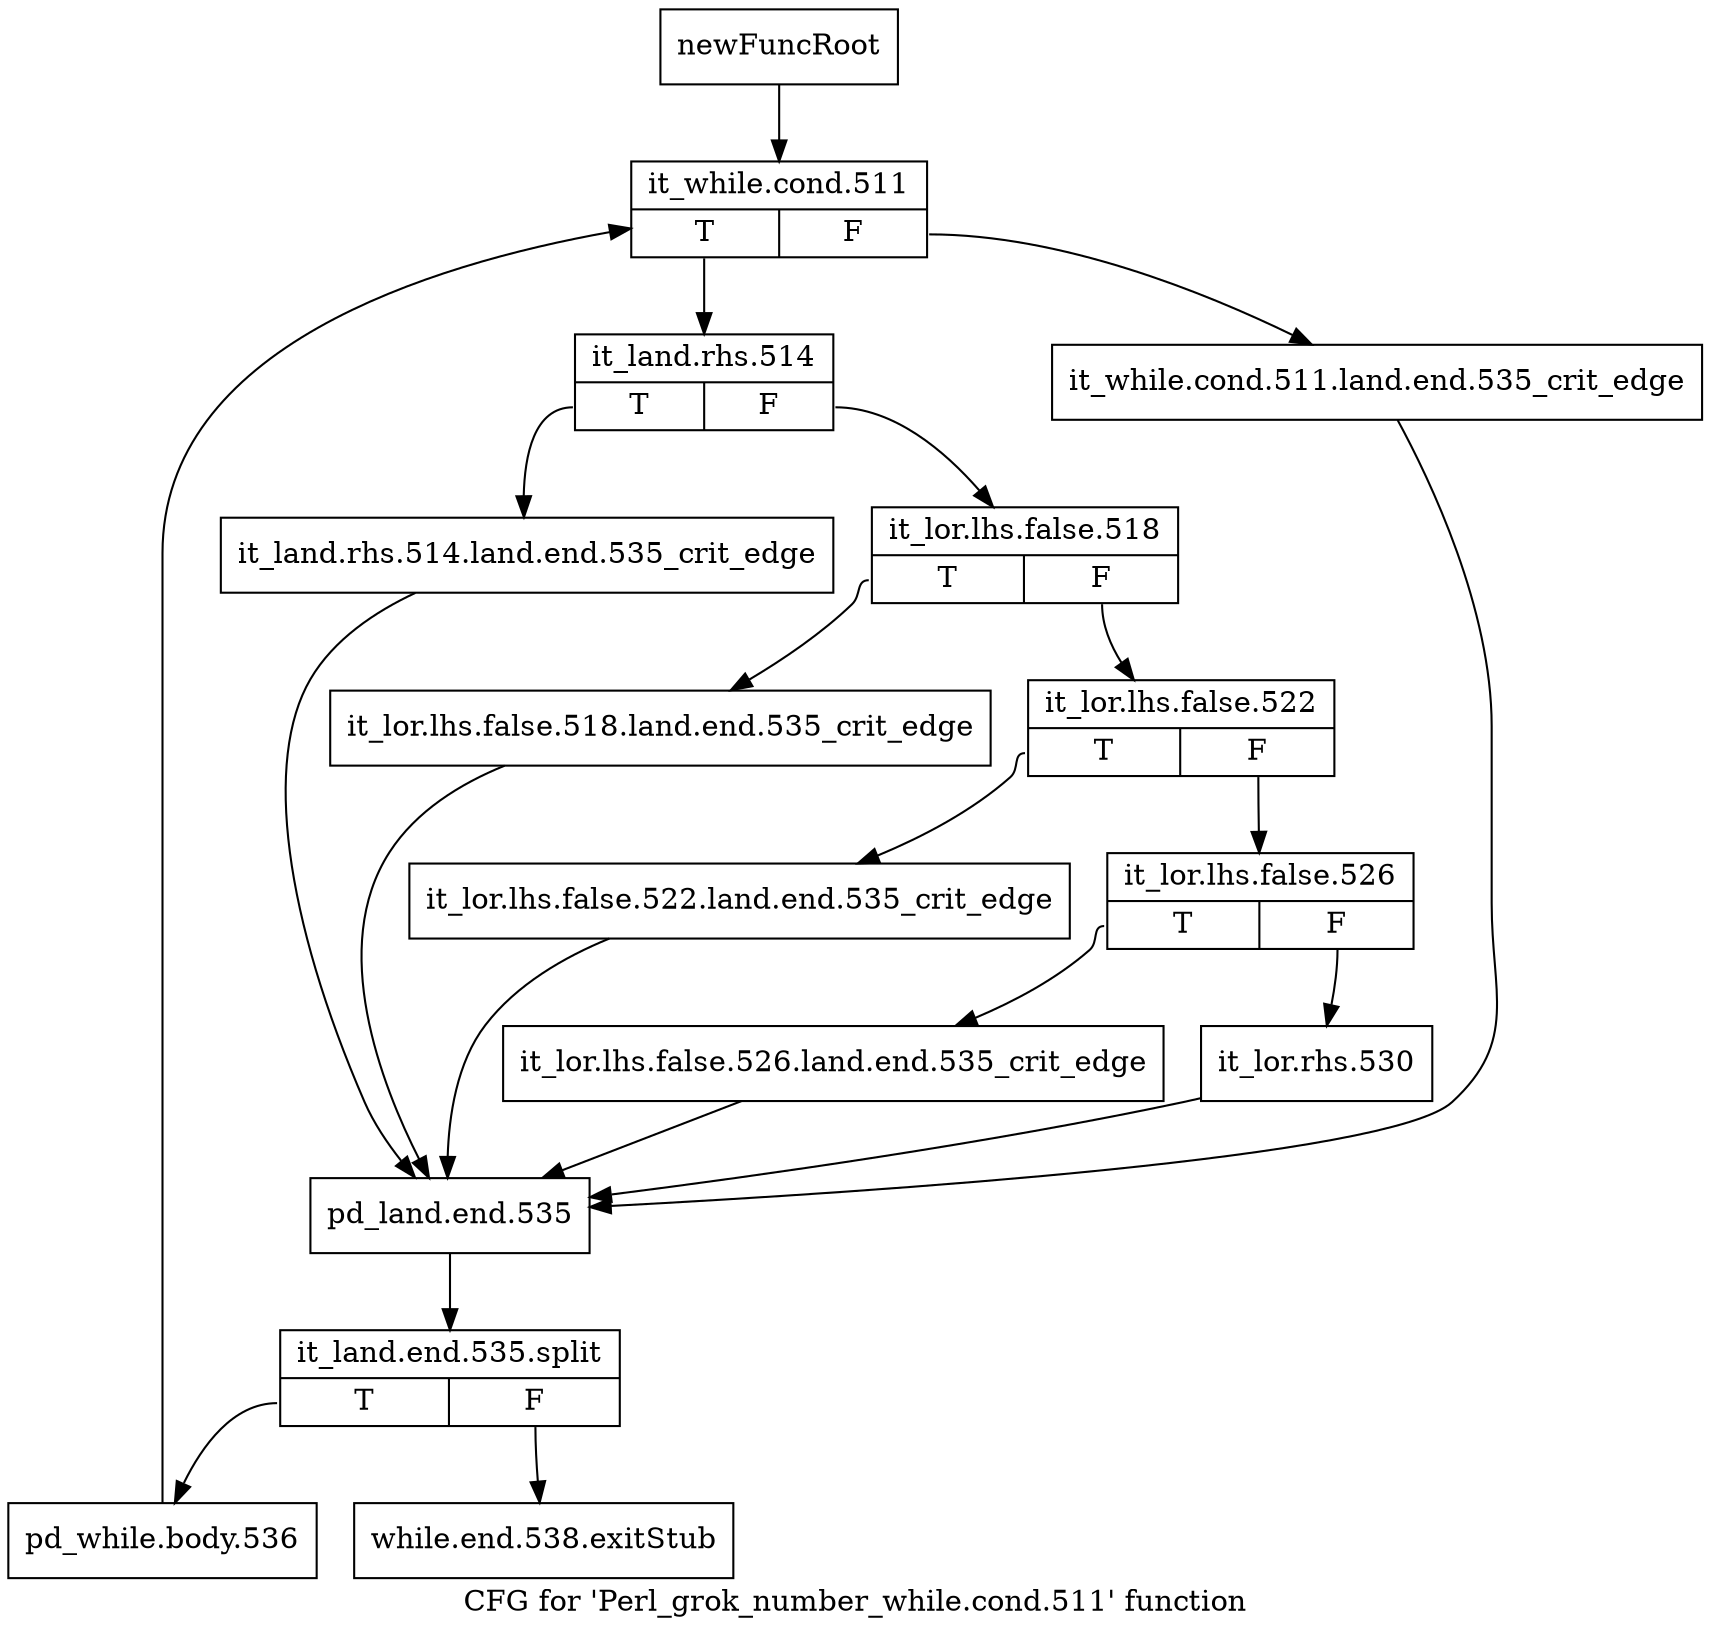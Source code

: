 digraph "CFG for 'Perl_grok_number_while.cond.511' function" {
	label="CFG for 'Perl_grok_number_while.cond.511' function";

	Node0x4bd7dc0 [shape=record,label="{newFuncRoot}"];
	Node0x4bd7dc0 -> Node0x4bd7e60;
	Node0x4bd7e10 [shape=record,label="{while.end.538.exitStub}"];
	Node0x4bd7e60 [shape=record,label="{it_while.cond.511|{<s0>T|<s1>F}}"];
	Node0x4bd7e60:s0 -> Node0x4bd7f00;
	Node0x4bd7e60:s1 -> Node0x4bd7eb0;
	Node0x4bd7eb0 [shape=record,label="{it_while.cond.511.land.end.535_crit_edge}"];
	Node0x4bd7eb0 -> Node0x4bd81d0;
	Node0x4bd7f00 [shape=record,label="{it_land.rhs.514|{<s0>T|<s1>F}}"];
	Node0x4bd7f00:s0 -> Node0x4bd8180;
	Node0x4bd7f00:s1 -> Node0x4bd7f50;
	Node0x4bd7f50 [shape=record,label="{it_lor.lhs.false.518|{<s0>T|<s1>F}}"];
	Node0x4bd7f50:s0 -> Node0x4bd8130;
	Node0x4bd7f50:s1 -> Node0x4bd7fa0;
	Node0x4bd7fa0 [shape=record,label="{it_lor.lhs.false.522|{<s0>T|<s1>F}}"];
	Node0x4bd7fa0:s0 -> Node0x4bd80e0;
	Node0x4bd7fa0:s1 -> Node0x4bd7ff0;
	Node0x4bd7ff0 [shape=record,label="{it_lor.lhs.false.526|{<s0>T|<s1>F}}"];
	Node0x4bd7ff0:s0 -> Node0x4bd8090;
	Node0x4bd7ff0:s1 -> Node0x4bd8040;
	Node0x4bd8040 [shape=record,label="{it_lor.rhs.530}"];
	Node0x4bd8040 -> Node0x4bd81d0;
	Node0x4bd8090 [shape=record,label="{it_lor.lhs.false.526.land.end.535_crit_edge}"];
	Node0x4bd8090 -> Node0x4bd81d0;
	Node0x4bd80e0 [shape=record,label="{it_lor.lhs.false.522.land.end.535_crit_edge}"];
	Node0x4bd80e0 -> Node0x4bd81d0;
	Node0x4bd8130 [shape=record,label="{it_lor.lhs.false.518.land.end.535_crit_edge}"];
	Node0x4bd8130 -> Node0x4bd81d0;
	Node0x4bd8180 [shape=record,label="{it_land.rhs.514.land.end.535_crit_edge}"];
	Node0x4bd8180 -> Node0x4bd81d0;
	Node0x4bd81d0 [shape=record,label="{pd_land.end.535}"];
	Node0x4bd81d0 -> Node0x655af70;
	Node0x655af70 [shape=record,label="{it_land.end.535.split|{<s0>T|<s1>F}}"];
	Node0x655af70:s0 -> Node0x4bd8220;
	Node0x655af70:s1 -> Node0x4bd7e10;
	Node0x4bd8220 [shape=record,label="{pd_while.body.536}"];
	Node0x4bd8220 -> Node0x4bd7e60;
}
